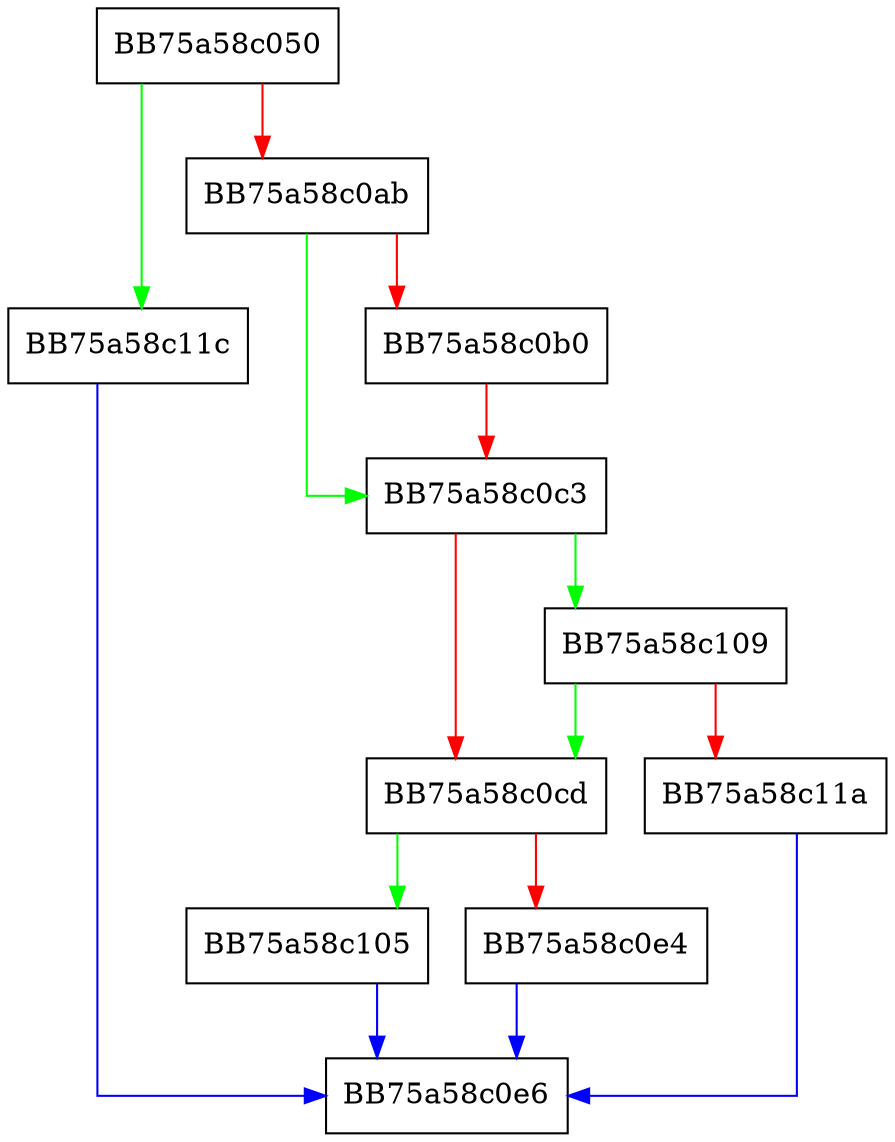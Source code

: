 digraph VFS_Open {
  node [shape="box"];
  graph [splines=ortho];
  BB75a58c050 -> BB75a58c11c [color="green"];
  BB75a58c050 -> BB75a58c0ab [color="red"];
  BB75a58c0ab -> BB75a58c0c3 [color="green"];
  BB75a58c0ab -> BB75a58c0b0 [color="red"];
  BB75a58c0b0 -> BB75a58c0c3 [color="red"];
  BB75a58c0c3 -> BB75a58c109 [color="green"];
  BB75a58c0c3 -> BB75a58c0cd [color="red"];
  BB75a58c0cd -> BB75a58c105 [color="green"];
  BB75a58c0cd -> BB75a58c0e4 [color="red"];
  BB75a58c0e4 -> BB75a58c0e6 [color="blue"];
  BB75a58c105 -> BB75a58c0e6 [color="blue"];
  BB75a58c109 -> BB75a58c0cd [color="green"];
  BB75a58c109 -> BB75a58c11a [color="red"];
  BB75a58c11a -> BB75a58c0e6 [color="blue"];
  BB75a58c11c -> BB75a58c0e6 [color="blue"];
}